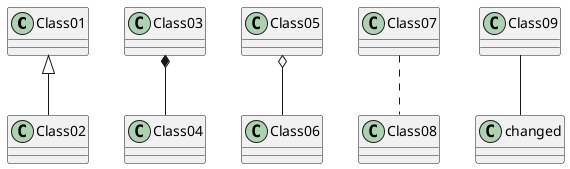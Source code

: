 @startuml test
Class01 <|-- Class02
Class03 *-- Class04
Class05 o-- Class06
Class07 .. Class08
Class09 -- changed
@enduml
